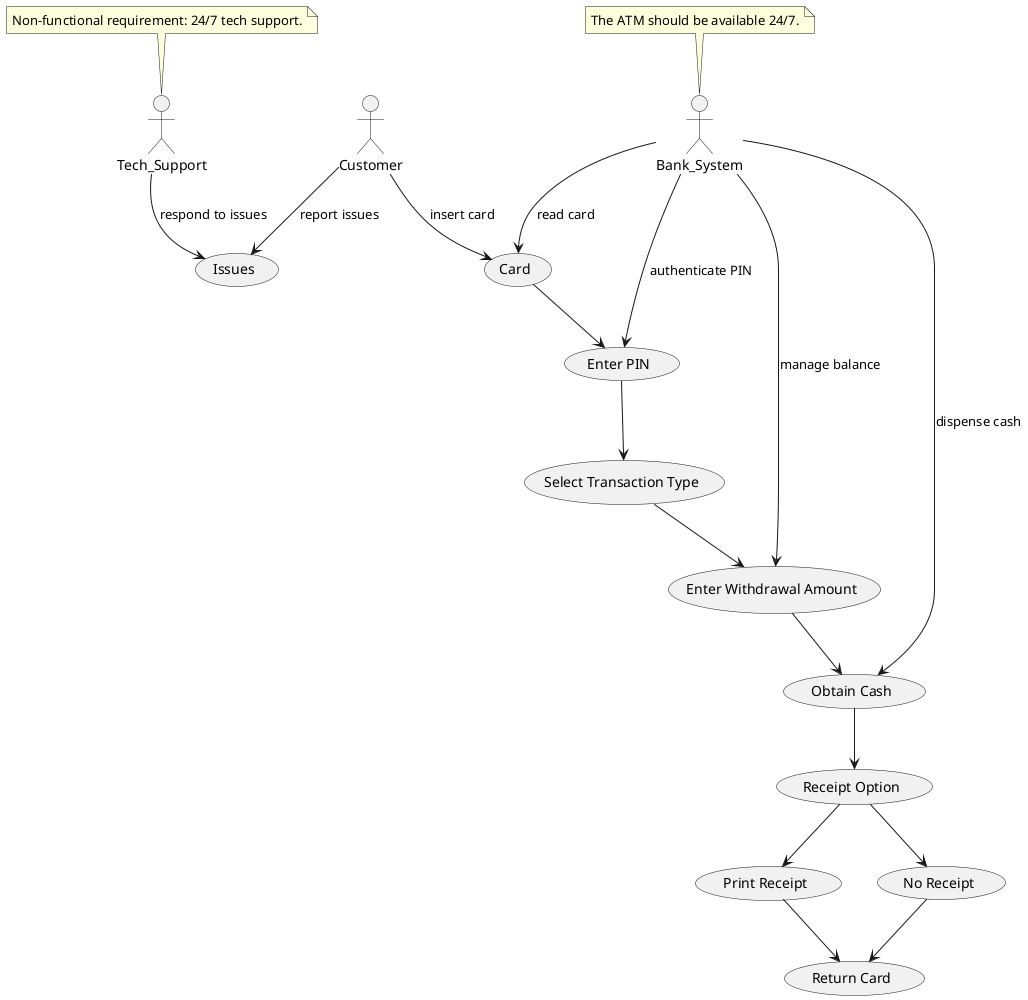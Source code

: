 @startuml

actor Customer
actor Bank_System
actor Tech_Support
note top of Tech_Support
    Non-functional requirement: 24/7 tech support.
end note
note top of Bank_System
    The ATM should be available 24/7.
end note

Customer --> (Card) : insert card

Customer --> (Issues) : report issues
Bank_System --> (Card) : read card
Bank_System --> (Enter PIN) : authenticate PIN
Bank_System --> (Enter Withdrawal Amount) : manage balance
Bank_System --> (Obtain Cash) : dispense cash
Tech_Support --> (Issues) : respond to issues

(Card) --> (Enter PIN)
(Enter PIN) --> (Select Transaction Type)
(Select Transaction Type) --> (Enter Withdrawal Amount)
(Enter Withdrawal Amount) --> (Obtain Cash)
(Obtain Cash) --> (Receipt Option)
(Receipt Option) --> (Print Receipt)
(Receipt Option) --> (No Receipt)
(Print Receipt) --> (Return Card)
(No Receipt) --> (Return Card)


@enduml



